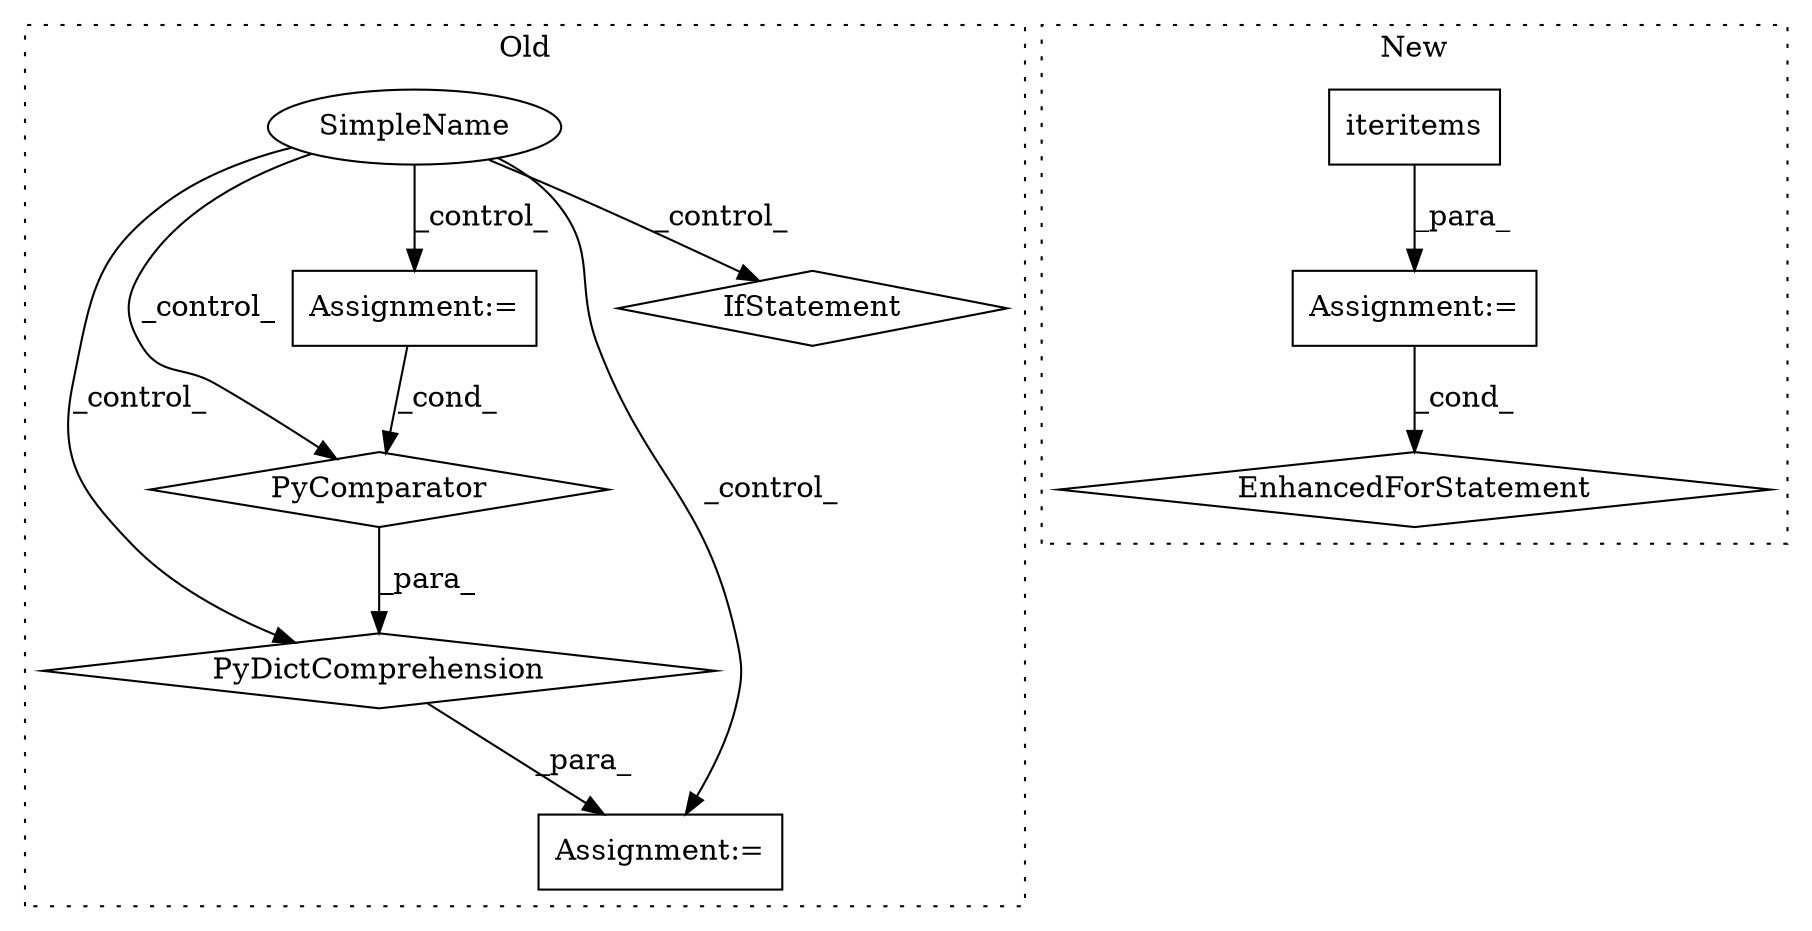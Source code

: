 digraph G {
subgraph cluster0 {
1 [label="PyDictComprehension" a="110" s="3155" l="174" shape="diamond"];
3 [label="PyComparator" a="113" s="3246" l="75" shape="diamond"];
4 [label="Assignment:=" a="7" s="3246" l="75" shape="box"];
5 [label="Assignment:=" a="7" s="3141" l="14" shape="box"];
8 [label="SimpleName" a="42" s="" l="" shape="ellipse"];
9 [label="IfStatement" a="25" s="2863,2886" l="4,2" shape="diamond"];
label = "Old";
style="dotted";
}
subgraph cluster1 {
2 [label="iteritems" a="32" s="2789,2805" l="10,1" shape="box"];
6 [label="EnhancedForStatement" a="70" s="2690,2806" l="72,2" shape="diamond"];
7 [label="Assignment:=" a="7" s="2690,2806" l="72,2" shape="box"];
label = "New";
style="dotted";
}
1 -> 5 [label="_para_"];
2 -> 7 [label="_para_"];
3 -> 1 [label="_para_"];
4 -> 3 [label="_cond_"];
7 -> 6 [label="_cond_"];
8 -> 3 [label="_control_"];
8 -> 9 [label="_control_"];
8 -> 4 [label="_control_"];
8 -> 1 [label="_control_"];
8 -> 5 [label="_control_"];
}